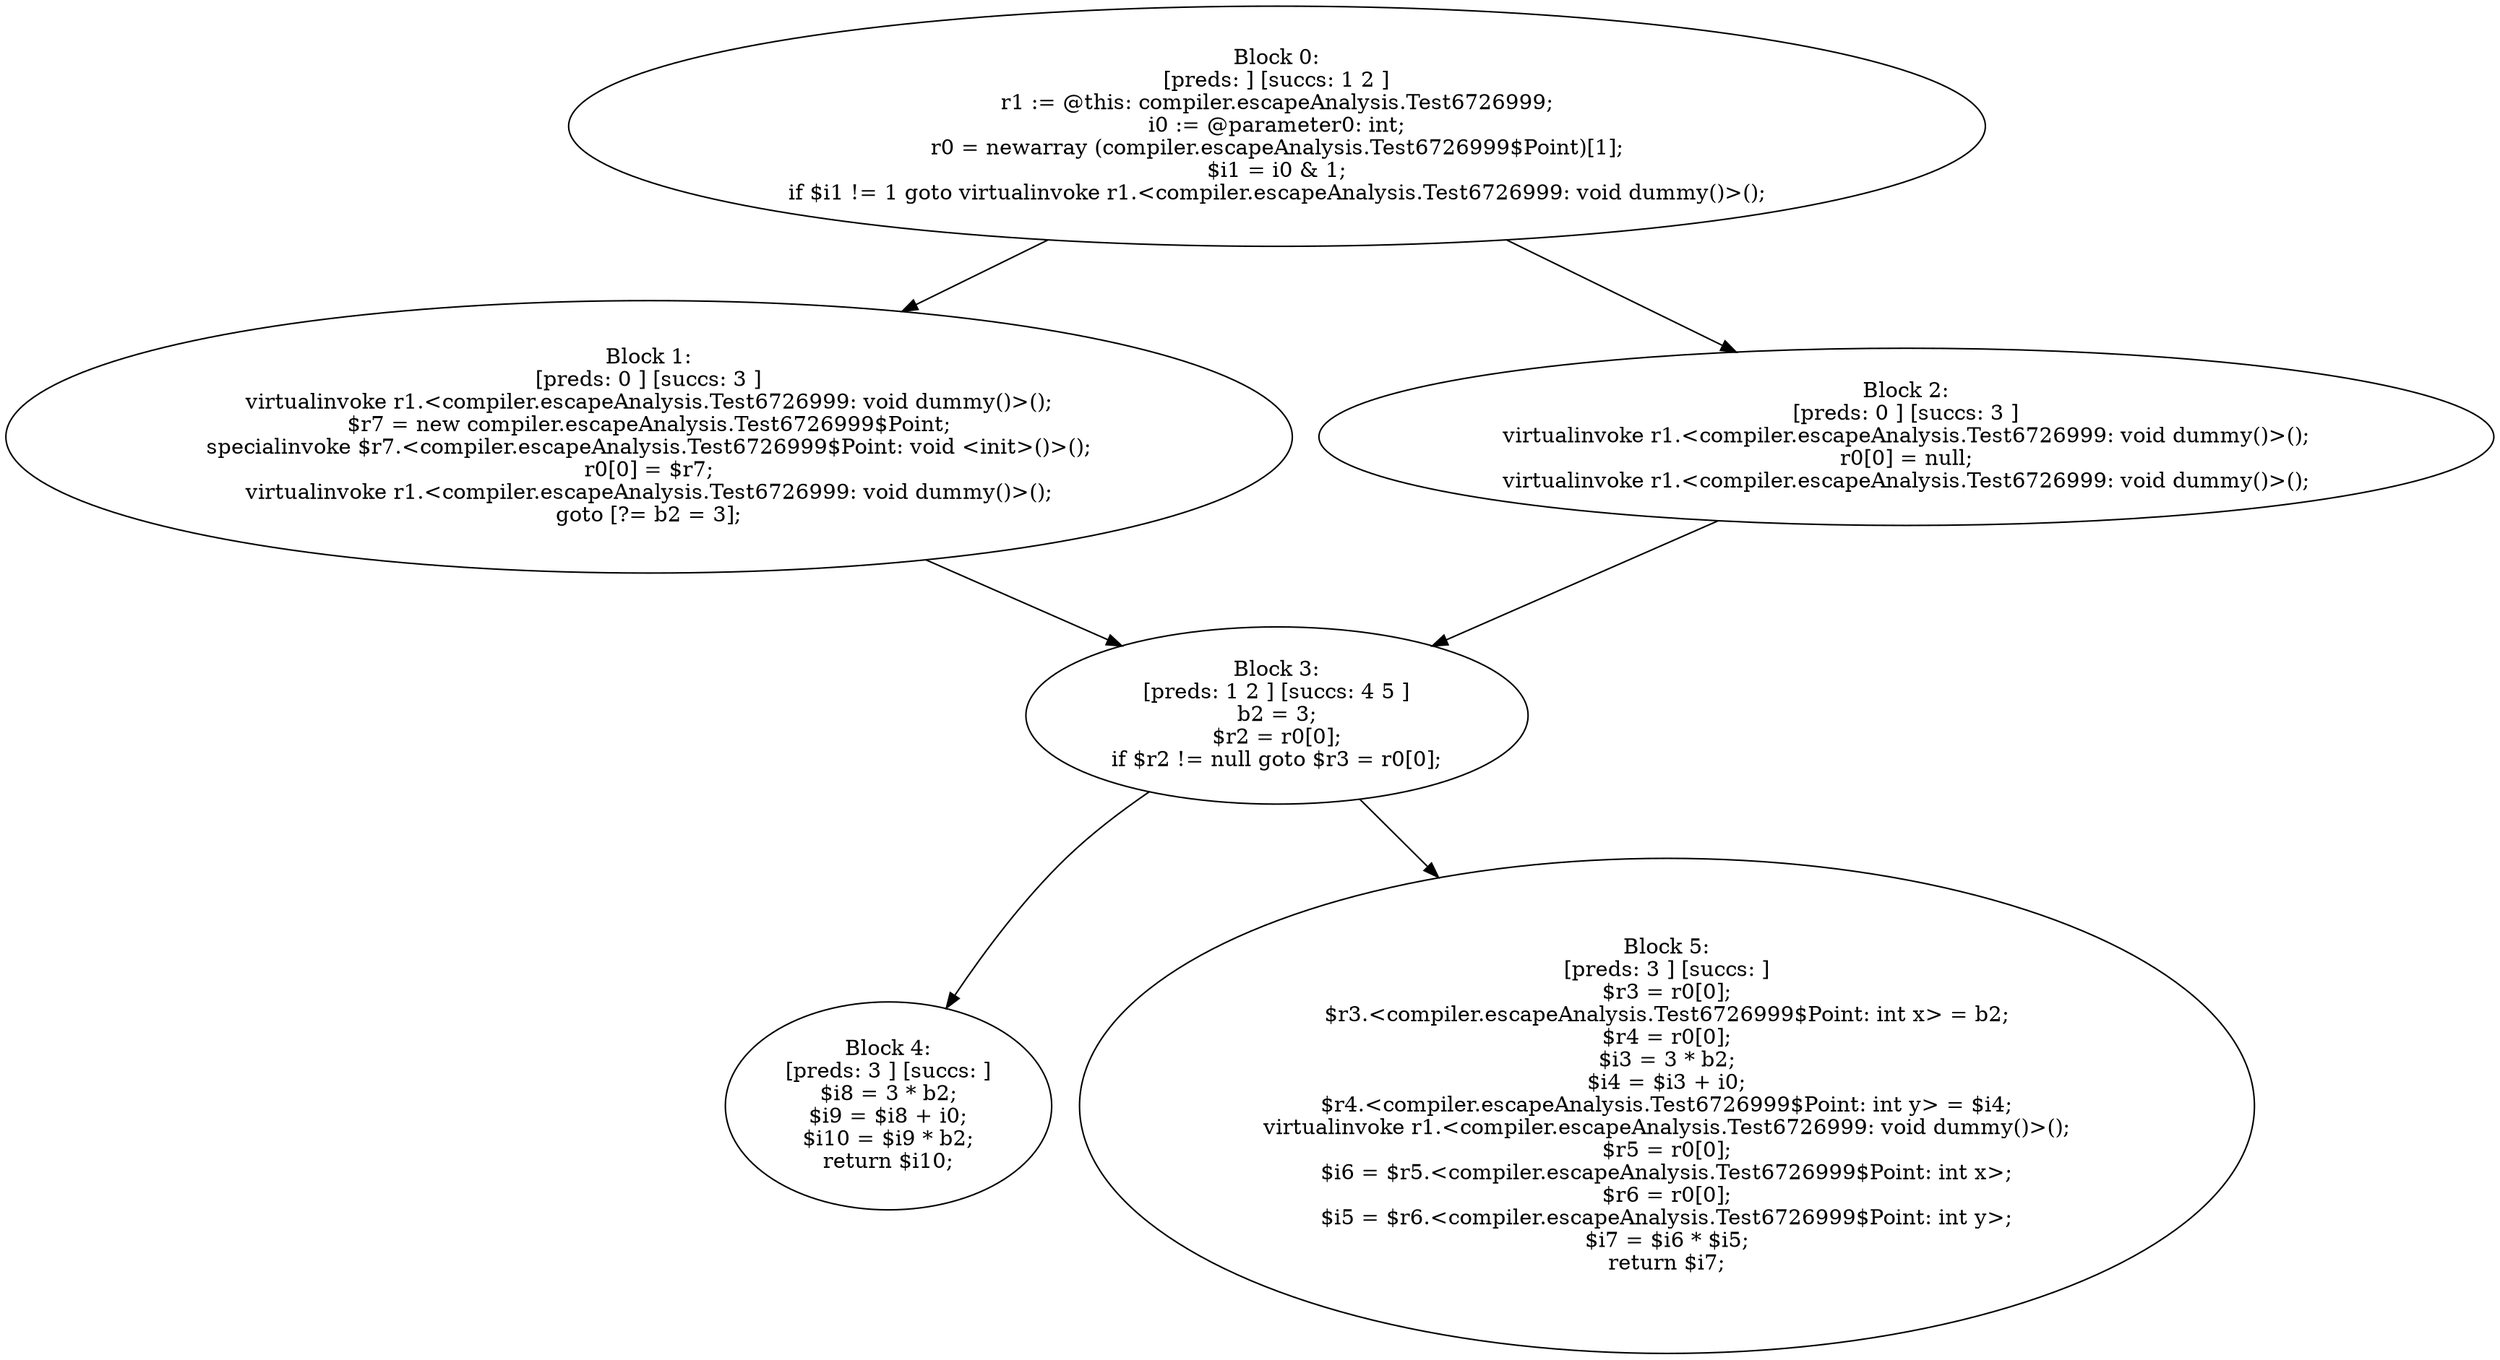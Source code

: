 digraph "unitGraph" {
    "Block 0:
[preds: ] [succs: 1 2 ]
r1 := @this: compiler.escapeAnalysis.Test6726999;
i0 := @parameter0: int;
r0 = newarray (compiler.escapeAnalysis.Test6726999$Point)[1];
$i1 = i0 & 1;
if $i1 != 1 goto virtualinvoke r1.<compiler.escapeAnalysis.Test6726999: void dummy()>();
"
    "Block 1:
[preds: 0 ] [succs: 3 ]
virtualinvoke r1.<compiler.escapeAnalysis.Test6726999: void dummy()>();
$r7 = new compiler.escapeAnalysis.Test6726999$Point;
specialinvoke $r7.<compiler.escapeAnalysis.Test6726999$Point: void <init>()>();
r0[0] = $r7;
virtualinvoke r1.<compiler.escapeAnalysis.Test6726999: void dummy()>();
goto [?= b2 = 3];
"
    "Block 2:
[preds: 0 ] [succs: 3 ]
virtualinvoke r1.<compiler.escapeAnalysis.Test6726999: void dummy()>();
r0[0] = null;
virtualinvoke r1.<compiler.escapeAnalysis.Test6726999: void dummy()>();
"
    "Block 3:
[preds: 1 2 ] [succs: 4 5 ]
b2 = 3;
$r2 = r0[0];
if $r2 != null goto $r3 = r0[0];
"
    "Block 4:
[preds: 3 ] [succs: ]
$i8 = 3 * b2;
$i9 = $i8 + i0;
$i10 = $i9 * b2;
return $i10;
"
    "Block 5:
[preds: 3 ] [succs: ]
$r3 = r0[0];
$r3.<compiler.escapeAnalysis.Test6726999$Point: int x> = b2;
$r4 = r0[0];
$i3 = 3 * b2;
$i4 = $i3 + i0;
$r4.<compiler.escapeAnalysis.Test6726999$Point: int y> = $i4;
virtualinvoke r1.<compiler.escapeAnalysis.Test6726999: void dummy()>();
$r5 = r0[0];
$i6 = $r5.<compiler.escapeAnalysis.Test6726999$Point: int x>;
$r6 = r0[0];
$i5 = $r6.<compiler.escapeAnalysis.Test6726999$Point: int y>;
$i7 = $i6 * $i5;
return $i7;
"
    "Block 0:
[preds: ] [succs: 1 2 ]
r1 := @this: compiler.escapeAnalysis.Test6726999;
i0 := @parameter0: int;
r0 = newarray (compiler.escapeAnalysis.Test6726999$Point)[1];
$i1 = i0 & 1;
if $i1 != 1 goto virtualinvoke r1.<compiler.escapeAnalysis.Test6726999: void dummy()>();
"->"Block 1:
[preds: 0 ] [succs: 3 ]
virtualinvoke r1.<compiler.escapeAnalysis.Test6726999: void dummy()>();
$r7 = new compiler.escapeAnalysis.Test6726999$Point;
specialinvoke $r7.<compiler.escapeAnalysis.Test6726999$Point: void <init>()>();
r0[0] = $r7;
virtualinvoke r1.<compiler.escapeAnalysis.Test6726999: void dummy()>();
goto [?= b2 = 3];
";
    "Block 0:
[preds: ] [succs: 1 2 ]
r1 := @this: compiler.escapeAnalysis.Test6726999;
i0 := @parameter0: int;
r0 = newarray (compiler.escapeAnalysis.Test6726999$Point)[1];
$i1 = i0 & 1;
if $i1 != 1 goto virtualinvoke r1.<compiler.escapeAnalysis.Test6726999: void dummy()>();
"->"Block 2:
[preds: 0 ] [succs: 3 ]
virtualinvoke r1.<compiler.escapeAnalysis.Test6726999: void dummy()>();
r0[0] = null;
virtualinvoke r1.<compiler.escapeAnalysis.Test6726999: void dummy()>();
";
    "Block 1:
[preds: 0 ] [succs: 3 ]
virtualinvoke r1.<compiler.escapeAnalysis.Test6726999: void dummy()>();
$r7 = new compiler.escapeAnalysis.Test6726999$Point;
specialinvoke $r7.<compiler.escapeAnalysis.Test6726999$Point: void <init>()>();
r0[0] = $r7;
virtualinvoke r1.<compiler.escapeAnalysis.Test6726999: void dummy()>();
goto [?= b2 = 3];
"->"Block 3:
[preds: 1 2 ] [succs: 4 5 ]
b2 = 3;
$r2 = r0[0];
if $r2 != null goto $r3 = r0[0];
";
    "Block 2:
[preds: 0 ] [succs: 3 ]
virtualinvoke r1.<compiler.escapeAnalysis.Test6726999: void dummy()>();
r0[0] = null;
virtualinvoke r1.<compiler.escapeAnalysis.Test6726999: void dummy()>();
"->"Block 3:
[preds: 1 2 ] [succs: 4 5 ]
b2 = 3;
$r2 = r0[0];
if $r2 != null goto $r3 = r0[0];
";
    "Block 3:
[preds: 1 2 ] [succs: 4 5 ]
b2 = 3;
$r2 = r0[0];
if $r2 != null goto $r3 = r0[0];
"->"Block 4:
[preds: 3 ] [succs: ]
$i8 = 3 * b2;
$i9 = $i8 + i0;
$i10 = $i9 * b2;
return $i10;
";
    "Block 3:
[preds: 1 2 ] [succs: 4 5 ]
b2 = 3;
$r2 = r0[0];
if $r2 != null goto $r3 = r0[0];
"->"Block 5:
[preds: 3 ] [succs: ]
$r3 = r0[0];
$r3.<compiler.escapeAnalysis.Test6726999$Point: int x> = b2;
$r4 = r0[0];
$i3 = 3 * b2;
$i4 = $i3 + i0;
$r4.<compiler.escapeAnalysis.Test6726999$Point: int y> = $i4;
virtualinvoke r1.<compiler.escapeAnalysis.Test6726999: void dummy()>();
$r5 = r0[0];
$i6 = $r5.<compiler.escapeAnalysis.Test6726999$Point: int x>;
$r6 = r0[0];
$i5 = $r6.<compiler.escapeAnalysis.Test6726999$Point: int y>;
$i7 = $i6 * $i5;
return $i7;
";
}
